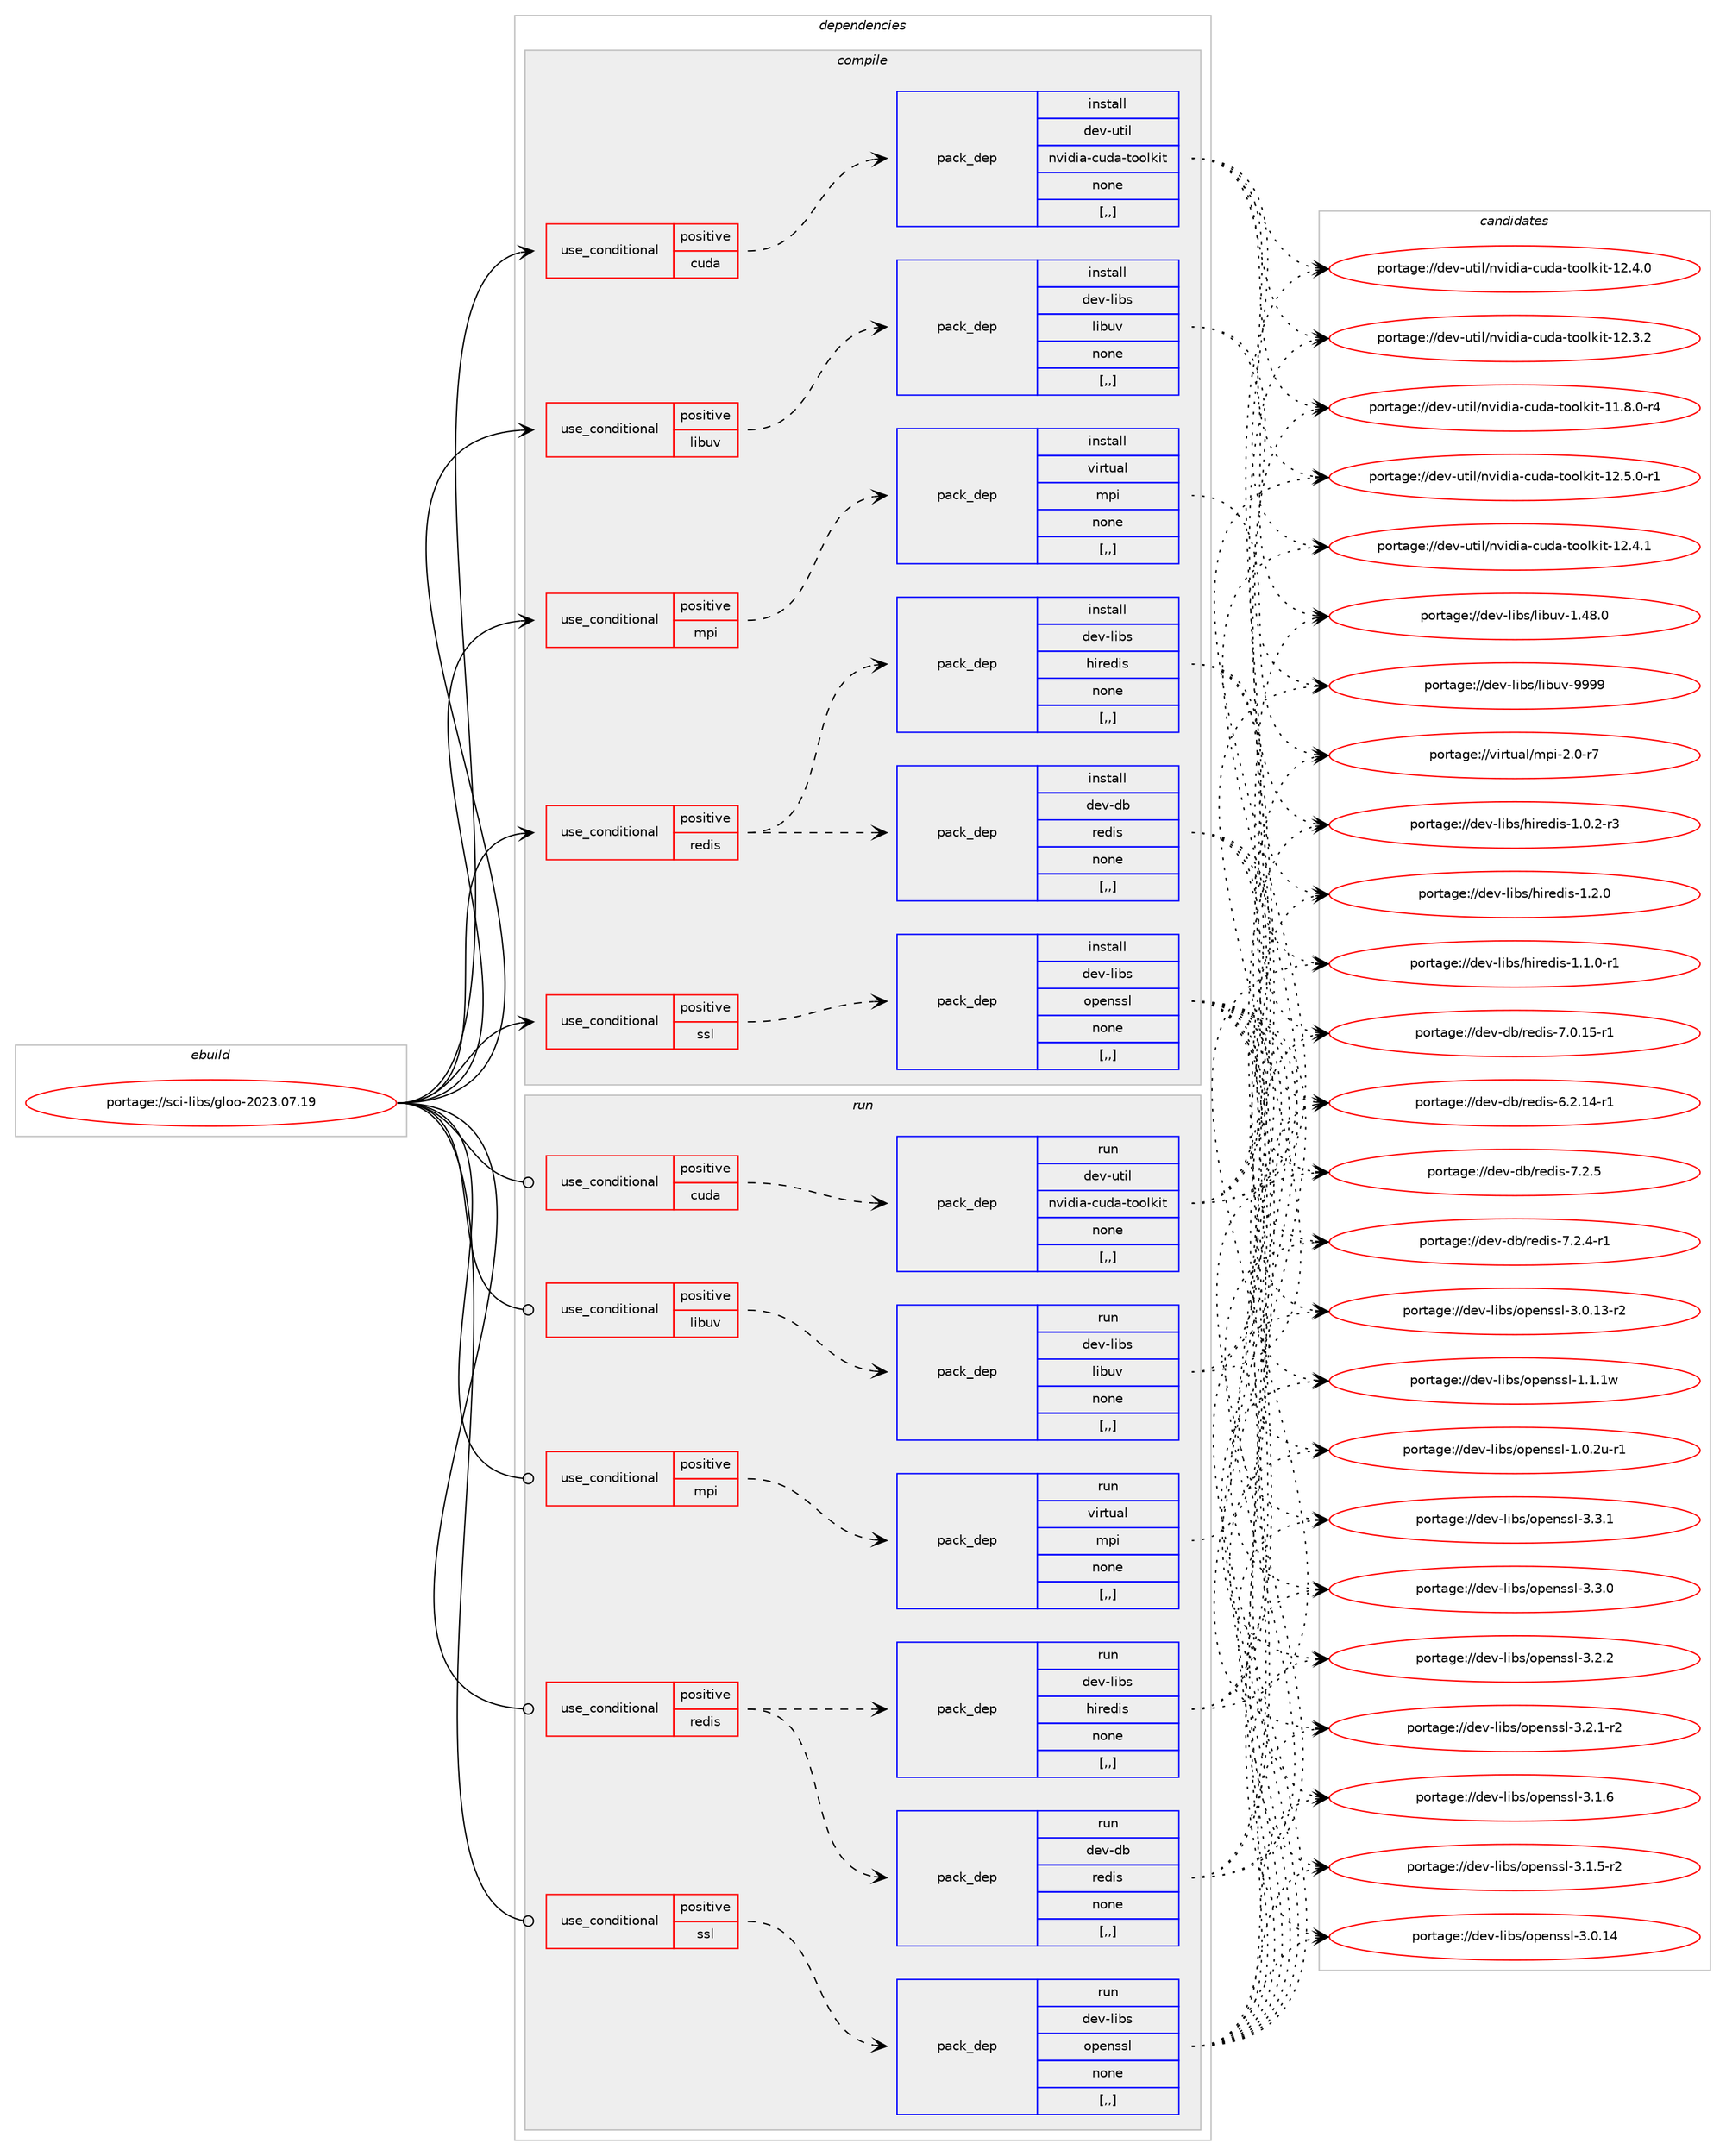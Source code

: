 digraph prolog {

# *************
# Graph options
# *************

newrank=true;
concentrate=true;
compound=true;
graph [rankdir=LR,fontname=Helvetica,fontsize=10,ranksep=1.5];#, ranksep=2.5, nodesep=0.2];
edge  [arrowhead=vee];
node  [fontname=Helvetica,fontsize=10];

# **********
# The ebuild
# **********

subgraph cluster_leftcol {
color=gray;
rank=same;
label=<<i>ebuild</i>>;
id [label="portage://sci-libs/gloo-2023.07.19", color=red, width=4, href="../sci-libs/gloo-2023.07.19.svg"];
}

# ****************
# The dependencies
# ****************

subgraph cluster_midcol {
color=gray;
label=<<i>dependencies</i>>;
subgraph cluster_compile {
fillcolor="#eeeeee";
style=filled;
label=<<i>compile</i>>;
subgraph cond105778 {
dependency399606 [label=<<TABLE BORDER="0" CELLBORDER="1" CELLSPACING="0" CELLPADDING="4"><TR><TD ROWSPAN="3" CELLPADDING="10">use_conditional</TD></TR><TR><TD>positive</TD></TR><TR><TD>cuda</TD></TR></TABLE>>, shape=none, color=red];
subgraph pack290966 {
dependency399607 [label=<<TABLE BORDER="0" CELLBORDER="1" CELLSPACING="0" CELLPADDING="4" WIDTH="220"><TR><TD ROWSPAN="6" CELLPADDING="30">pack_dep</TD></TR><TR><TD WIDTH="110">install</TD></TR><TR><TD>dev-util</TD></TR><TR><TD>nvidia-cuda-toolkit</TD></TR><TR><TD>none</TD></TR><TR><TD>[,,]</TD></TR></TABLE>>, shape=none, color=blue];
}
dependency399606:e -> dependency399607:w [weight=20,style="dashed",arrowhead="vee"];
}
id:e -> dependency399606:w [weight=20,style="solid",arrowhead="vee"];
subgraph cond105779 {
dependency399608 [label=<<TABLE BORDER="0" CELLBORDER="1" CELLSPACING="0" CELLPADDING="4"><TR><TD ROWSPAN="3" CELLPADDING="10">use_conditional</TD></TR><TR><TD>positive</TD></TR><TR><TD>libuv</TD></TR></TABLE>>, shape=none, color=red];
subgraph pack290967 {
dependency399609 [label=<<TABLE BORDER="0" CELLBORDER="1" CELLSPACING="0" CELLPADDING="4" WIDTH="220"><TR><TD ROWSPAN="6" CELLPADDING="30">pack_dep</TD></TR><TR><TD WIDTH="110">install</TD></TR><TR><TD>dev-libs</TD></TR><TR><TD>libuv</TD></TR><TR><TD>none</TD></TR><TR><TD>[,,]</TD></TR></TABLE>>, shape=none, color=blue];
}
dependency399608:e -> dependency399609:w [weight=20,style="dashed",arrowhead="vee"];
}
id:e -> dependency399608:w [weight=20,style="solid",arrowhead="vee"];
subgraph cond105780 {
dependency399610 [label=<<TABLE BORDER="0" CELLBORDER="1" CELLSPACING="0" CELLPADDING="4"><TR><TD ROWSPAN="3" CELLPADDING="10">use_conditional</TD></TR><TR><TD>positive</TD></TR><TR><TD>mpi</TD></TR></TABLE>>, shape=none, color=red];
subgraph pack290968 {
dependency399611 [label=<<TABLE BORDER="0" CELLBORDER="1" CELLSPACING="0" CELLPADDING="4" WIDTH="220"><TR><TD ROWSPAN="6" CELLPADDING="30">pack_dep</TD></TR><TR><TD WIDTH="110">install</TD></TR><TR><TD>virtual</TD></TR><TR><TD>mpi</TD></TR><TR><TD>none</TD></TR><TR><TD>[,,]</TD></TR></TABLE>>, shape=none, color=blue];
}
dependency399610:e -> dependency399611:w [weight=20,style="dashed",arrowhead="vee"];
}
id:e -> dependency399610:w [weight=20,style="solid",arrowhead="vee"];
subgraph cond105781 {
dependency399612 [label=<<TABLE BORDER="0" CELLBORDER="1" CELLSPACING="0" CELLPADDING="4"><TR><TD ROWSPAN="3" CELLPADDING="10">use_conditional</TD></TR><TR><TD>positive</TD></TR><TR><TD>redis</TD></TR></TABLE>>, shape=none, color=red];
subgraph pack290969 {
dependency399613 [label=<<TABLE BORDER="0" CELLBORDER="1" CELLSPACING="0" CELLPADDING="4" WIDTH="220"><TR><TD ROWSPAN="6" CELLPADDING="30">pack_dep</TD></TR><TR><TD WIDTH="110">install</TD></TR><TR><TD>dev-db</TD></TR><TR><TD>redis</TD></TR><TR><TD>none</TD></TR><TR><TD>[,,]</TD></TR></TABLE>>, shape=none, color=blue];
}
dependency399612:e -> dependency399613:w [weight=20,style="dashed",arrowhead="vee"];
subgraph pack290970 {
dependency399614 [label=<<TABLE BORDER="0" CELLBORDER="1" CELLSPACING="0" CELLPADDING="4" WIDTH="220"><TR><TD ROWSPAN="6" CELLPADDING="30">pack_dep</TD></TR><TR><TD WIDTH="110">install</TD></TR><TR><TD>dev-libs</TD></TR><TR><TD>hiredis</TD></TR><TR><TD>none</TD></TR><TR><TD>[,,]</TD></TR></TABLE>>, shape=none, color=blue];
}
dependency399612:e -> dependency399614:w [weight=20,style="dashed",arrowhead="vee"];
}
id:e -> dependency399612:w [weight=20,style="solid",arrowhead="vee"];
subgraph cond105782 {
dependency399615 [label=<<TABLE BORDER="0" CELLBORDER="1" CELLSPACING="0" CELLPADDING="4"><TR><TD ROWSPAN="3" CELLPADDING="10">use_conditional</TD></TR><TR><TD>positive</TD></TR><TR><TD>ssl</TD></TR></TABLE>>, shape=none, color=red];
subgraph pack290971 {
dependency399616 [label=<<TABLE BORDER="0" CELLBORDER="1" CELLSPACING="0" CELLPADDING="4" WIDTH="220"><TR><TD ROWSPAN="6" CELLPADDING="30">pack_dep</TD></TR><TR><TD WIDTH="110">install</TD></TR><TR><TD>dev-libs</TD></TR><TR><TD>openssl</TD></TR><TR><TD>none</TD></TR><TR><TD>[,,]</TD></TR></TABLE>>, shape=none, color=blue];
}
dependency399615:e -> dependency399616:w [weight=20,style="dashed",arrowhead="vee"];
}
id:e -> dependency399615:w [weight=20,style="solid",arrowhead="vee"];
}
subgraph cluster_compileandrun {
fillcolor="#eeeeee";
style=filled;
label=<<i>compile and run</i>>;
}
subgraph cluster_run {
fillcolor="#eeeeee";
style=filled;
label=<<i>run</i>>;
subgraph cond105783 {
dependency399617 [label=<<TABLE BORDER="0" CELLBORDER="1" CELLSPACING="0" CELLPADDING="4"><TR><TD ROWSPAN="3" CELLPADDING="10">use_conditional</TD></TR><TR><TD>positive</TD></TR><TR><TD>cuda</TD></TR></TABLE>>, shape=none, color=red];
subgraph pack290972 {
dependency399618 [label=<<TABLE BORDER="0" CELLBORDER="1" CELLSPACING="0" CELLPADDING="4" WIDTH="220"><TR><TD ROWSPAN="6" CELLPADDING="30">pack_dep</TD></TR><TR><TD WIDTH="110">run</TD></TR><TR><TD>dev-util</TD></TR><TR><TD>nvidia-cuda-toolkit</TD></TR><TR><TD>none</TD></TR><TR><TD>[,,]</TD></TR></TABLE>>, shape=none, color=blue];
}
dependency399617:e -> dependency399618:w [weight=20,style="dashed",arrowhead="vee"];
}
id:e -> dependency399617:w [weight=20,style="solid",arrowhead="odot"];
subgraph cond105784 {
dependency399619 [label=<<TABLE BORDER="0" CELLBORDER="1" CELLSPACING="0" CELLPADDING="4"><TR><TD ROWSPAN="3" CELLPADDING="10">use_conditional</TD></TR><TR><TD>positive</TD></TR><TR><TD>libuv</TD></TR></TABLE>>, shape=none, color=red];
subgraph pack290973 {
dependency399620 [label=<<TABLE BORDER="0" CELLBORDER="1" CELLSPACING="0" CELLPADDING="4" WIDTH="220"><TR><TD ROWSPAN="6" CELLPADDING="30">pack_dep</TD></TR><TR><TD WIDTH="110">run</TD></TR><TR><TD>dev-libs</TD></TR><TR><TD>libuv</TD></TR><TR><TD>none</TD></TR><TR><TD>[,,]</TD></TR></TABLE>>, shape=none, color=blue];
}
dependency399619:e -> dependency399620:w [weight=20,style="dashed",arrowhead="vee"];
}
id:e -> dependency399619:w [weight=20,style="solid",arrowhead="odot"];
subgraph cond105785 {
dependency399621 [label=<<TABLE BORDER="0" CELLBORDER="1" CELLSPACING="0" CELLPADDING="4"><TR><TD ROWSPAN="3" CELLPADDING="10">use_conditional</TD></TR><TR><TD>positive</TD></TR><TR><TD>mpi</TD></TR></TABLE>>, shape=none, color=red];
subgraph pack290974 {
dependency399622 [label=<<TABLE BORDER="0" CELLBORDER="1" CELLSPACING="0" CELLPADDING="4" WIDTH="220"><TR><TD ROWSPAN="6" CELLPADDING="30">pack_dep</TD></TR><TR><TD WIDTH="110">run</TD></TR><TR><TD>virtual</TD></TR><TR><TD>mpi</TD></TR><TR><TD>none</TD></TR><TR><TD>[,,]</TD></TR></TABLE>>, shape=none, color=blue];
}
dependency399621:e -> dependency399622:w [weight=20,style="dashed",arrowhead="vee"];
}
id:e -> dependency399621:w [weight=20,style="solid",arrowhead="odot"];
subgraph cond105786 {
dependency399623 [label=<<TABLE BORDER="0" CELLBORDER="1" CELLSPACING="0" CELLPADDING="4"><TR><TD ROWSPAN="3" CELLPADDING="10">use_conditional</TD></TR><TR><TD>positive</TD></TR><TR><TD>redis</TD></TR></TABLE>>, shape=none, color=red];
subgraph pack290975 {
dependency399624 [label=<<TABLE BORDER="0" CELLBORDER="1" CELLSPACING="0" CELLPADDING="4" WIDTH="220"><TR><TD ROWSPAN="6" CELLPADDING="30">pack_dep</TD></TR><TR><TD WIDTH="110">run</TD></TR><TR><TD>dev-db</TD></TR><TR><TD>redis</TD></TR><TR><TD>none</TD></TR><TR><TD>[,,]</TD></TR></TABLE>>, shape=none, color=blue];
}
dependency399623:e -> dependency399624:w [weight=20,style="dashed",arrowhead="vee"];
subgraph pack290976 {
dependency399625 [label=<<TABLE BORDER="0" CELLBORDER="1" CELLSPACING="0" CELLPADDING="4" WIDTH="220"><TR><TD ROWSPAN="6" CELLPADDING="30">pack_dep</TD></TR><TR><TD WIDTH="110">run</TD></TR><TR><TD>dev-libs</TD></TR><TR><TD>hiredis</TD></TR><TR><TD>none</TD></TR><TR><TD>[,,]</TD></TR></TABLE>>, shape=none, color=blue];
}
dependency399623:e -> dependency399625:w [weight=20,style="dashed",arrowhead="vee"];
}
id:e -> dependency399623:w [weight=20,style="solid",arrowhead="odot"];
subgraph cond105787 {
dependency399626 [label=<<TABLE BORDER="0" CELLBORDER="1" CELLSPACING="0" CELLPADDING="4"><TR><TD ROWSPAN="3" CELLPADDING="10">use_conditional</TD></TR><TR><TD>positive</TD></TR><TR><TD>ssl</TD></TR></TABLE>>, shape=none, color=red];
subgraph pack290977 {
dependency399627 [label=<<TABLE BORDER="0" CELLBORDER="1" CELLSPACING="0" CELLPADDING="4" WIDTH="220"><TR><TD ROWSPAN="6" CELLPADDING="30">pack_dep</TD></TR><TR><TD WIDTH="110">run</TD></TR><TR><TD>dev-libs</TD></TR><TR><TD>openssl</TD></TR><TR><TD>none</TD></TR><TR><TD>[,,]</TD></TR></TABLE>>, shape=none, color=blue];
}
dependency399626:e -> dependency399627:w [weight=20,style="dashed",arrowhead="vee"];
}
id:e -> dependency399626:w [weight=20,style="solid",arrowhead="odot"];
}
}

# **************
# The candidates
# **************

subgraph cluster_choices {
rank=same;
color=gray;
label=<<i>candidates</i>>;

subgraph choice290966 {
color=black;
nodesep=1;
choice10010111845117116105108471101181051001059745991171009745116111111108107105116454950465346484511449 [label="portage://dev-util/nvidia-cuda-toolkit-12.5.0-r1", color=red, width=4,href="../dev-util/nvidia-cuda-toolkit-12.5.0-r1.svg"];
choice1001011184511711610510847110118105100105974599117100974511611111110810710511645495046524649 [label="portage://dev-util/nvidia-cuda-toolkit-12.4.1", color=red, width=4,href="../dev-util/nvidia-cuda-toolkit-12.4.1.svg"];
choice1001011184511711610510847110118105100105974599117100974511611111110810710511645495046524648 [label="portage://dev-util/nvidia-cuda-toolkit-12.4.0", color=red, width=4,href="../dev-util/nvidia-cuda-toolkit-12.4.0.svg"];
choice1001011184511711610510847110118105100105974599117100974511611111110810710511645495046514650 [label="portage://dev-util/nvidia-cuda-toolkit-12.3.2", color=red, width=4,href="../dev-util/nvidia-cuda-toolkit-12.3.2.svg"];
choice10010111845117116105108471101181051001059745991171009745116111111108107105116454949465646484511452 [label="portage://dev-util/nvidia-cuda-toolkit-11.8.0-r4", color=red, width=4,href="../dev-util/nvidia-cuda-toolkit-11.8.0-r4.svg"];
dependency399607:e -> choice10010111845117116105108471101181051001059745991171009745116111111108107105116454950465346484511449:w [style=dotted,weight="100"];
dependency399607:e -> choice1001011184511711610510847110118105100105974599117100974511611111110810710511645495046524649:w [style=dotted,weight="100"];
dependency399607:e -> choice1001011184511711610510847110118105100105974599117100974511611111110810710511645495046524648:w [style=dotted,weight="100"];
dependency399607:e -> choice1001011184511711610510847110118105100105974599117100974511611111110810710511645495046514650:w [style=dotted,weight="100"];
dependency399607:e -> choice10010111845117116105108471101181051001059745991171009745116111111108107105116454949465646484511452:w [style=dotted,weight="100"];
}
subgraph choice290967 {
color=black;
nodesep=1;
choice100101118451081059811547108105981171184557575757 [label="portage://dev-libs/libuv-9999", color=red, width=4,href="../dev-libs/libuv-9999.svg"];
choice1001011184510810598115471081059811711845494652564648 [label="portage://dev-libs/libuv-1.48.0", color=red, width=4,href="../dev-libs/libuv-1.48.0.svg"];
dependency399609:e -> choice100101118451081059811547108105981171184557575757:w [style=dotted,weight="100"];
dependency399609:e -> choice1001011184510810598115471081059811711845494652564648:w [style=dotted,weight="100"];
}
subgraph choice290968 {
color=black;
nodesep=1;
choice1181051141161179710847109112105455046484511455 [label="portage://virtual/mpi-2.0-r7", color=red, width=4,href="../virtual/mpi-2.0-r7.svg"];
dependency399611:e -> choice1181051141161179710847109112105455046484511455:w [style=dotted,weight="100"];
}
subgraph choice290969 {
color=black;
nodesep=1;
choice100101118451009847114101100105115455546504653 [label="portage://dev-db/redis-7.2.5", color=red, width=4,href="../dev-db/redis-7.2.5.svg"];
choice1001011184510098471141011001051154555465046524511449 [label="portage://dev-db/redis-7.2.4-r1", color=red, width=4,href="../dev-db/redis-7.2.4-r1.svg"];
choice100101118451009847114101100105115455546484649534511449 [label="portage://dev-db/redis-7.0.15-r1", color=red, width=4,href="../dev-db/redis-7.0.15-r1.svg"];
choice100101118451009847114101100105115455446504649524511449 [label="portage://dev-db/redis-6.2.14-r1", color=red, width=4,href="../dev-db/redis-6.2.14-r1.svg"];
dependency399613:e -> choice100101118451009847114101100105115455546504653:w [style=dotted,weight="100"];
dependency399613:e -> choice1001011184510098471141011001051154555465046524511449:w [style=dotted,weight="100"];
dependency399613:e -> choice100101118451009847114101100105115455546484649534511449:w [style=dotted,weight="100"];
dependency399613:e -> choice100101118451009847114101100105115455446504649524511449:w [style=dotted,weight="100"];
}
subgraph choice290970 {
color=black;
nodesep=1;
choice100101118451081059811547104105114101100105115454946504648 [label="portage://dev-libs/hiredis-1.2.0", color=red, width=4,href="../dev-libs/hiredis-1.2.0.svg"];
choice1001011184510810598115471041051141011001051154549464946484511449 [label="portage://dev-libs/hiredis-1.1.0-r1", color=red, width=4,href="../dev-libs/hiredis-1.1.0-r1.svg"];
choice1001011184510810598115471041051141011001051154549464846504511451 [label="portage://dev-libs/hiredis-1.0.2-r3", color=red, width=4,href="../dev-libs/hiredis-1.0.2-r3.svg"];
dependency399614:e -> choice100101118451081059811547104105114101100105115454946504648:w [style=dotted,weight="100"];
dependency399614:e -> choice1001011184510810598115471041051141011001051154549464946484511449:w [style=dotted,weight="100"];
dependency399614:e -> choice1001011184510810598115471041051141011001051154549464846504511451:w [style=dotted,weight="100"];
}
subgraph choice290971 {
color=black;
nodesep=1;
choice100101118451081059811547111112101110115115108455146514649 [label="portage://dev-libs/openssl-3.3.1", color=red, width=4,href="../dev-libs/openssl-3.3.1.svg"];
choice100101118451081059811547111112101110115115108455146514648 [label="portage://dev-libs/openssl-3.3.0", color=red, width=4,href="../dev-libs/openssl-3.3.0.svg"];
choice100101118451081059811547111112101110115115108455146504650 [label="portage://dev-libs/openssl-3.2.2", color=red, width=4,href="../dev-libs/openssl-3.2.2.svg"];
choice1001011184510810598115471111121011101151151084551465046494511450 [label="portage://dev-libs/openssl-3.2.1-r2", color=red, width=4,href="../dev-libs/openssl-3.2.1-r2.svg"];
choice100101118451081059811547111112101110115115108455146494654 [label="portage://dev-libs/openssl-3.1.6", color=red, width=4,href="../dev-libs/openssl-3.1.6.svg"];
choice1001011184510810598115471111121011101151151084551464946534511450 [label="portage://dev-libs/openssl-3.1.5-r2", color=red, width=4,href="../dev-libs/openssl-3.1.5-r2.svg"];
choice10010111845108105981154711111210111011511510845514648464952 [label="portage://dev-libs/openssl-3.0.14", color=red, width=4,href="../dev-libs/openssl-3.0.14.svg"];
choice100101118451081059811547111112101110115115108455146484649514511450 [label="portage://dev-libs/openssl-3.0.13-r2", color=red, width=4,href="../dev-libs/openssl-3.0.13-r2.svg"];
choice100101118451081059811547111112101110115115108454946494649119 [label="portage://dev-libs/openssl-1.1.1w", color=red, width=4,href="../dev-libs/openssl-1.1.1w.svg"];
choice1001011184510810598115471111121011101151151084549464846501174511449 [label="portage://dev-libs/openssl-1.0.2u-r1", color=red, width=4,href="../dev-libs/openssl-1.0.2u-r1.svg"];
dependency399616:e -> choice100101118451081059811547111112101110115115108455146514649:w [style=dotted,weight="100"];
dependency399616:e -> choice100101118451081059811547111112101110115115108455146514648:w [style=dotted,weight="100"];
dependency399616:e -> choice100101118451081059811547111112101110115115108455146504650:w [style=dotted,weight="100"];
dependency399616:e -> choice1001011184510810598115471111121011101151151084551465046494511450:w [style=dotted,weight="100"];
dependency399616:e -> choice100101118451081059811547111112101110115115108455146494654:w [style=dotted,weight="100"];
dependency399616:e -> choice1001011184510810598115471111121011101151151084551464946534511450:w [style=dotted,weight="100"];
dependency399616:e -> choice10010111845108105981154711111210111011511510845514648464952:w [style=dotted,weight="100"];
dependency399616:e -> choice100101118451081059811547111112101110115115108455146484649514511450:w [style=dotted,weight="100"];
dependency399616:e -> choice100101118451081059811547111112101110115115108454946494649119:w [style=dotted,weight="100"];
dependency399616:e -> choice1001011184510810598115471111121011101151151084549464846501174511449:w [style=dotted,weight="100"];
}
subgraph choice290972 {
color=black;
nodesep=1;
choice10010111845117116105108471101181051001059745991171009745116111111108107105116454950465346484511449 [label="portage://dev-util/nvidia-cuda-toolkit-12.5.0-r1", color=red, width=4,href="../dev-util/nvidia-cuda-toolkit-12.5.0-r1.svg"];
choice1001011184511711610510847110118105100105974599117100974511611111110810710511645495046524649 [label="portage://dev-util/nvidia-cuda-toolkit-12.4.1", color=red, width=4,href="../dev-util/nvidia-cuda-toolkit-12.4.1.svg"];
choice1001011184511711610510847110118105100105974599117100974511611111110810710511645495046524648 [label="portage://dev-util/nvidia-cuda-toolkit-12.4.0", color=red, width=4,href="../dev-util/nvidia-cuda-toolkit-12.4.0.svg"];
choice1001011184511711610510847110118105100105974599117100974511611111110810710511645495046514650 [label="portage://dev-util/nvidia-cuda-toolkit-12.3.2", color=red, width=4,href="../dev-util/nvidia-cuda-toolkit-12.3.2.svg"];
choice10010111845117116105108471101181051001059745991171009745116111111108107105116454949465646484511452 [label="portage://dev-util/nvidia-cuda-toolkit-11.8.0-r4", color=red, width=4,href="../dev-util/nvidia-cuda-toolkit-11.8.0-r4.svg"];
dependency399618:e -> choice10010111845117116105108471101181051001059745991171009745116111111108107105116454950465346484511449:w [style=dotted,weight="100"];
dependency399618:e -> choice1001011184511711610510847110118105100105974599117100974511611111110810710511645495046524649:w [style=dotted,weight="100"];
dependency399618:e -> choice1001011184511711610510847110118105100105974599117100974511611111110810710511645495046524648:w [style=dotted,weight="100"];
dependency399618:e -> choice1001011184511711610510847110118105100105974599117100974511611111110810710511645495046514650:w [style=dotted,weight="100"];
dependency399618:e -> choice10010111845117116105108471101181051001059745991171009745116111111108107105116454949465646484511452:w [style=dotted,weight="100"];
}
subgraph choice290973 {
color=black;
nodesep=1;
choice100101118451081059811547108105981171184557575757 [label="portage://dev-libs/libuv-9999", color=red, width=4,href="../dev-libs/libuv-9999.svg"];
choice1001011184510810598115471081059811711845494652564648 [label="portage://dev-libs/libuv-1.48.0", color=red, width=4,href="../dev-libs/libuv-1.48.0.svg"];
dependency399620:e -> choice100101118451081059811547108105981171184557575757:w [style=dotted,weight="100"];
dependency399620:e -> choice1001011184510810598115471081059811711845494652564648:w [style=dotted,weight="100"];
}
subgraph choice290974 {
color=black;
nodesep=1;
choice1181051141161179710847109112105455046484511455 [label="portage://virtual/mpi-2.0-r7", color=red, width=4,href="../virtual/mpi-2.0-r7.svg"];
dependency399622:e -> choice1181051141161179710847109112105455046484511455:w [style=dotted,weight="100"];
}
subgraph choice290975 {
color=black;
nodesep=1;
choice100101118451009847114101100105115455546504653 [label="portage://dev-db/redis-7.2.5", color=red, width=4,href="../dev-db/redis-7.2.5.svg"];
choice1001011184510098471141011001051154555465046524511449 [label="portage://dev-db/redis-7.2.4-r1", color=red, width=4,href="../dev-db/redis-7.2.4-r1.svg"];
choice100101118451009847114101100105115455546484649534511449 [label="portage://dev-db/redis-7.0.15-r1", color=red, width=4,href="../dev-db/redis-7.0.15-r1.svg"];
choice100101118451009847114101100105115455446504649524511449 [label="portage://dev-db/redis-6.2.14-r1", color=red, width=4,href="../dev-db/redis-6.2.14-r1.svg"];
dependency399624:e -> choice100101118451009847114101100105115455546504653:w [style=dotted,weight="100"];
dependency399624:e -> choice1001011184510098471141011001051154555465046524511449:w [style=dotted,weight="100"];
dependency399624:e -> choice100101118451009847114101100105115455546484649534511449:w [style=dotted,weight="100"];
dependency399624:e -> choice100101118451009847114101100105115455446504649524511449:w [style=dotted,weight="100"];
}
subgraph choice290976 {
color=black;
nodesep=1;
choice100101118451081059811547104105114101100105115454946504648 [label="portage://dev-libs/hiredis-1.2.0", color=red, width=4,href="../dev-libs/hiredis-1.2.0.svg"];
choice1001011184510810598115471041051141011001051154549464946484511449 [label="portage://dev-libs/hiredis-1.1.0-r1", color=red, width=4,href="../dev-libs/hiredis-1.1.0-r1.svg"];
choice1001011184510810598115471041051141011001051154549464846504511451 [label="portage://dev-libs/hiredis-1.0.2-r3", color=red, width=4,href="../dev-libs/hiredis-1.0.2-r3.svg"];
dependency399625:e -> choice100101118451081059811547104105114101100105115454946504648:w [style=dotted,weight="100"];
dependency399625:e -> choice1001011184510810598115471041051141011001051154549464946484511449:w [style=dotted,weight="100"];
dependency399625:e -> choice1001011184510810598115471041051141011001051154549464846504511451:w [style=dotted,weight="100"];
}
subgraph choice290977 {
color=black;
nodesep=1;
choice100101118451081059811547111112101110115115108455146514649 [label="portage://dev-libs/openssl-3.3.1", color=red, width=4,href="../dev-libs/openssl-3.3.1.svg"];
choice100101118451081059811547111112101110115115108455146514648 [label="portage://dev-libs/openssl-3.3.0", color=red, width=4,href="../dev-libs/openssl-3.3.0.svg"];
choice100101118451081059811547111112101110115115108455146504650 [label="portage://dev-libs/openssl-3.2.2", color=red, width=4,href="../dev-libs/openssl-3.2.2.svg"];
choice1001011184510810598115471111121011101151151084551465046494511450 [label="portage://dev-libs/openssl-3.2.1-r2", color=red, width=4,href="../dev-libs/openssl-3.2.1-r2.svg"];
choice100101118451081059811547111112101110115115108455146494654 [label="portage://dev-libs/openssl-3.1.6", color=red, width=4,href="../dev-libs/openssl-3.1.6.svg"];
choice1001011184510810598115471111121011101151151084551464946534511450 [label="portage://dev-libs/openssl-3.1.5-r2", color=red, width=4,href="../dev-libs/openssl-3.1.5-r2.svg"];
choice10010111845108105981154711111210111011511510845514648464952 [label="portage://dev-libs/openssl-3.0.14", color=red, width=4,href="../dev-libs/openssl-3.0.14.svg"];
choice100101118451081059811547111112101110115115108455146484649514511450 [label="portage://dev-libs/openssl-3.0.13-r2", color=red, width=4,href="../dev-libs/openssl-3.0.13-r2.svg"];
choice100101118451081059811547111112101110115115108454946494649119 [label="portage://dev-libs/openssl-1.1.1w", color=red, width=4,href="../dev-libs/openssl-1.1.1w.svg"];
choice1001011184510810598115471111121011101151151084549464846501174511449 [label="portage://dev-libs/openssl-1.0.2u-r1", color=red, width=4,href="../dev-libs/openssl-1.0.2u-r1.svg"];
dependency399627:e -> choice100101118451081059811547111112101110115115108455146514649:w [style=dotted,weight="100"];
dependency399627:e -> choice100101118451081059811547111112101110115115108455146514648:w [style=dotted,weight="100"];
dependency399627:e -> choice100101118451081059811547111112101110115115108455146504650:w [style=dotted,weight="100"];
dependency399627:e -> choice1001011184510810598115471111121011101151151084551465046494511450:w [style=dotted,weight="100"];
dependency399627:e -> choice100101118451081059811547111112101110115115108455146494654:w [style=dotted,weight="100"];
dependency399627:e -> choice1001011184510810598115471111121011101151151084551464946534511450:w [style=dotted,weight="100"];
dependency399627:e -> choice10010111845108105981154711111210111011511510845514648464952:w [style=dotted,weight="100"];
dependency399627:e -> choice100101118451081059811547111112101110115115108455146484649514511450:w [style=dotted,weight="100"];
dependency399627:e -> choice100101118451081059811547111112101110115115108454946494649119:w [style=dotted,weight="100"];
dependency399627:e -> choice1001011184510810598115471111121011101151151084549464846501174511449:w [style=dotted,weight="100"];
}
}

}
